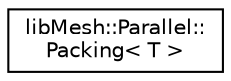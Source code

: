 digraph "Graphical Class Hierarchy"
{
  edge [fontname="Helvetica",fontsize="10",labelfontname="Helvetica",labelfontsize="10"];
  node [fontname="Helvetica",fontsize="10",shape=record];
  rankdir="LR";
  Node1 [label="libMesh::Parallel::\lPacking\< T \>",height=0.2,width=0.4,color="black", fillcolor="white", style="filled",URL="$classlibMesh_1_1Parallel_1_1Packing.html"];
}
